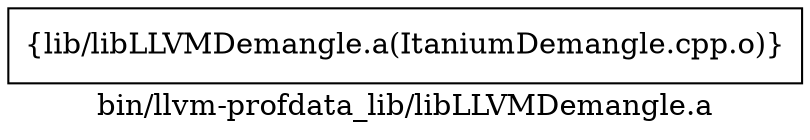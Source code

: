 digraph "bin/llvm-profdata_lib/libLLVMDemangle.a" {
	label="bin/llvm-profdata_lib/libLLVMDemangle.a";
	rankdir=LR;

	Node0x56430c6c0e88 [shape=record,shape=box,group=0,label="{lib/libLLVMDemangle.a(ItaniumDemangle.cpp.o)}"];
}
